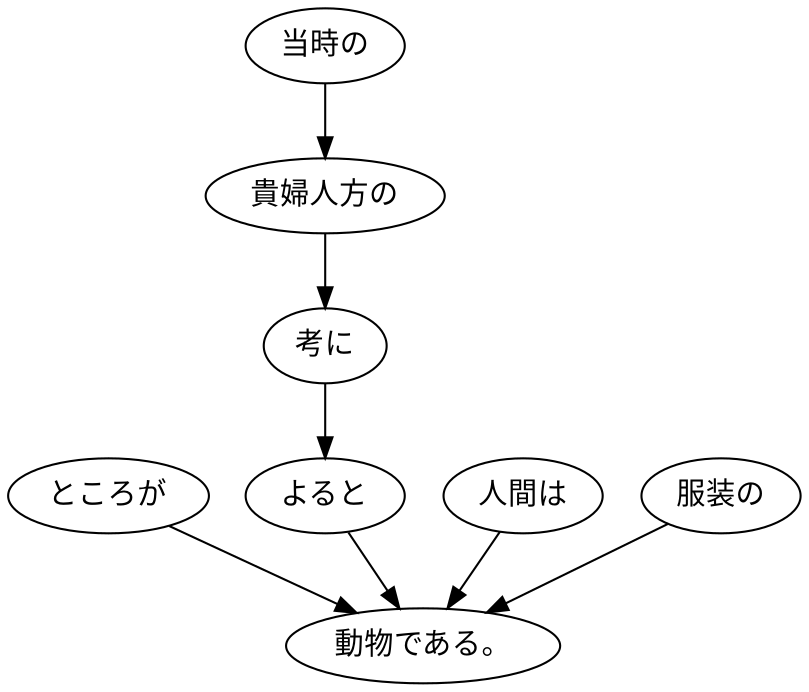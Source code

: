 digraph graph4258 {
	node0 [label="ところが"];
	node1 [label="当時の"];
	node2 [label="貴婦人方の"];
	node3 [label="考に"];
	node4 [label="よると"];
	node5 [label="人間は"];
	node6 [label="服装の"];
	node7 [label="動物である。"];
	node0 -> node7;
	node1 -> node2;
	node2 -> node3;
	node3 -> node4;
	node4 -> node7;
	node5 -> node7;
	node6 -> node7;
}
